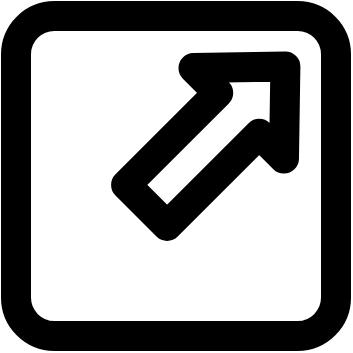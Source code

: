 <mxfile>
    <diagram id="-bnEGb7wn6rzSsQRFJ0R" name="Page-1">
        <mxGraphModel dx="442" dy="252" grid="1" gridSize="10" guides="1" tooltips="1" connect="1" arrows="1" fold="1" page="1" pageScale="1" pageWidth="850" pageHeight="1100" math="0" shadow="0">
            <root>
                <mxCell id="0"/>
                <mxCell id="1" parent="0"/>
                <mxCell id="24" value="" style="whiteSpace=wrap;html=1;aspect=fixed;strokeWidth=15;rounded=1;fillOpacity=0;arcSize=12;" vertex="1" parent="1">
                    <mxGeometry x="380" y="280" width="160" height="160" as="geometry"/>
                </mxCell>
                <mxCell id="25" value="" style="shape=flexArrow;endArrow=classic;html=1;strokeWidth=15;width=15;fillOpacity=0;" edge="1" parent="1">
                    <mxGeometry width="50" height="50" relative="1" as="geometry">
                        <mxPoint x="440" y="380" as="sourcePoint"/>
                        <mxPoint x="520" y="300" as="targetPoint"/>
                    </mxGeometry>
                </mxCell>
            </root>
        </mxGraphModel>
    </diagram>
</mxfile>